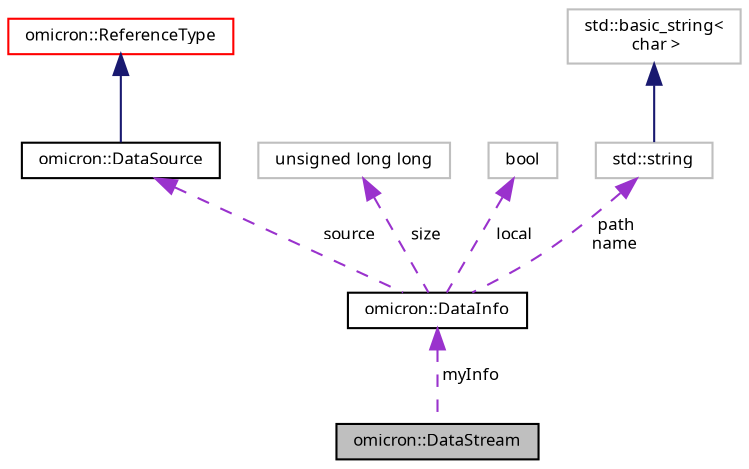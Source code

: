 digraph "omicron::DataStream"
{
  bgcolor="transparent";
  edge [fontname="FreeSans.ttf",fontsize="8",labelfontname="FreeSans.ttf",labelfontsize="8"];
  node [fontname="FreeSans.ttf",fontsize="8",shape=record];
  Node1 [label="omicron::DataStream",height=0.2,width=0.4,color="black", fillcolor="grey75", style="filled" fontcolor="black"];
  Node2 -> Node1 [dir="back",color="darkorchid3",fontsize="8",style="dashed",label=" myInfo" ,fontname="FreeSans.ttf"];
  Node2 [label="omicron::DataInfo",height=0.2,width=0.4,color="black",URL="$structomicron_1_1_data_info.html"];
  Node3 -> Node2 [dir="back",color="darkorchid3",fontsize="8",style="dashed",label=" source" ,fontname="FreeSans.ttf"];
  Node3 [label="omicron::DataSource",height=0.2,width=0.4,color="black",URL="$classomicron_1_1_data_source.html"];
  Node4 -> Node3 [dir="back",color="midnightblue",fontsize="8",style="solid",fontname="FreeSans.ttf"];
  Node4 [label="omicron::ReferenceType",height=0.2,width=0.4,color="red",URL="$classomicron_1_1_reference_type.html",tooltip="Implements a base class for reference-counted types. "];
  Node5 -> Node2 [dir="back",color="darkorchid3",fontsize="8",style="dashed",label=" size" ,fontname="FreeSans.ttf"];
  Node5 [label="unsigned long long",height=0.2,width=0.4,color="grey75"];
  Node6 -> Node2 [dir="back",color="darkorchid3",fontsize="8",style="dashed",label=" local" ,fontname="FreeSans.ttf"];
  Node6 [label="bool",height=0.2,width=0.4,color="grey75"];
  Node7 -> Node2 [dir="back",color="darkorchid3",fontsize="8",style="dashed",label=" path\nname" ,fontname="FreeSans.ttf"];
  Node7 [label="std::string",height=0.2,width=0.4,color="grey75",tooltip="STL class. "];
  Node8 -> Node7 [dir="back",color="midnightblue",fontsize="8",style="solid",fontname="FreeSans.ttf"];
  Node8 [label="std::basic_string\<\l char \>",height=0.2,width=0.4,color="grey75",tooltip="STL class. "];
}
